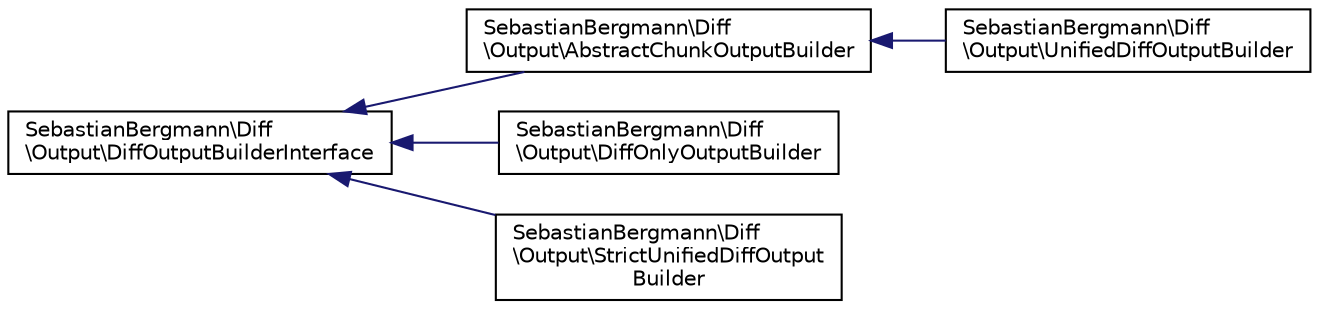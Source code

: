 digraph "Graphical Class Hierarchy"
{
  edge [fontname="Helvetica",fontsize="10",labelfontname="Helvetica",labelfontsize="10"];
  node [fontname="Helvetica",fontsize="10",shape=record];
  rankdir="LR";
  Node0 [label="SebastianBergmann\\Diff\l\\Output\\DiffOutputBuilderInterface",height=0.2,width=0.4,color="black", fillcolor="white", style="filled",URL="$interfaceSebastianBergmann_1_1Diff_1_1Output_1_1DiffOutputBuilderInterface.html"];
  Node0 -> Node1 [dir="back",color="midnightblue",fontsize="10",style="solid",fontname="Helvetica"];
  Node1 [label="SebastianBergmann\\Diff\l\\Output\\AbstractChunkOutputBuilder",height=0.2,width=0.4,color="black", fillcolor="white", style="filled",URL="$classSebastianBergmann_1_1Diff_1_1Output_1_1AbstractChunkOutputBuilder.html"];
  Node1 -> Node2 [dir="back",color="midnightblue",fontsize="10",style="solid",fontname="Helvetica"];
  Node2 [label="SebastianBergmann\\Diff\l\\Output\\UnifiedDiffOutputBuilder",height=0.2,width=0.4,color="black", fillcolor="white", style="filled",URL="$classSebastianBergmann_1_1Diff_1_1Output_1_1UnifiedDiffOutputBuilder.html"];
  Node0 -> Node3 [dir="back",color="midnightblue",fontsize="10",style="solid",fontname="Helvetica"];
  Node3 [label="SebastianBergmann\\Diff\l\\Output\\DiffOnlyOutputBuilder",height=0.2,width=0.4,color="black", fillcolor="white", style="filled",URL="$classSebastianBergmann_1_1Diff_1_1Output_1_1DiffOnlyOutputBuilder.html"];
  Node0 -> Node4 [dir="back",color="midnightblue",fontsize="10",style="solid",fontname="Helvetica"];
  Node4 [label="SebastianBergmann\\Diff\l\\Output\\StrictUnifiedDiffOutput\lBuilder",height=0.2,width=0.4,color="black", fillcolor="white", style="filled",URL="$classSebastianBergmann_1_1Diff_1_1Output_1_1StrictUnifiedDiffOutputBuilder.html"];
}
